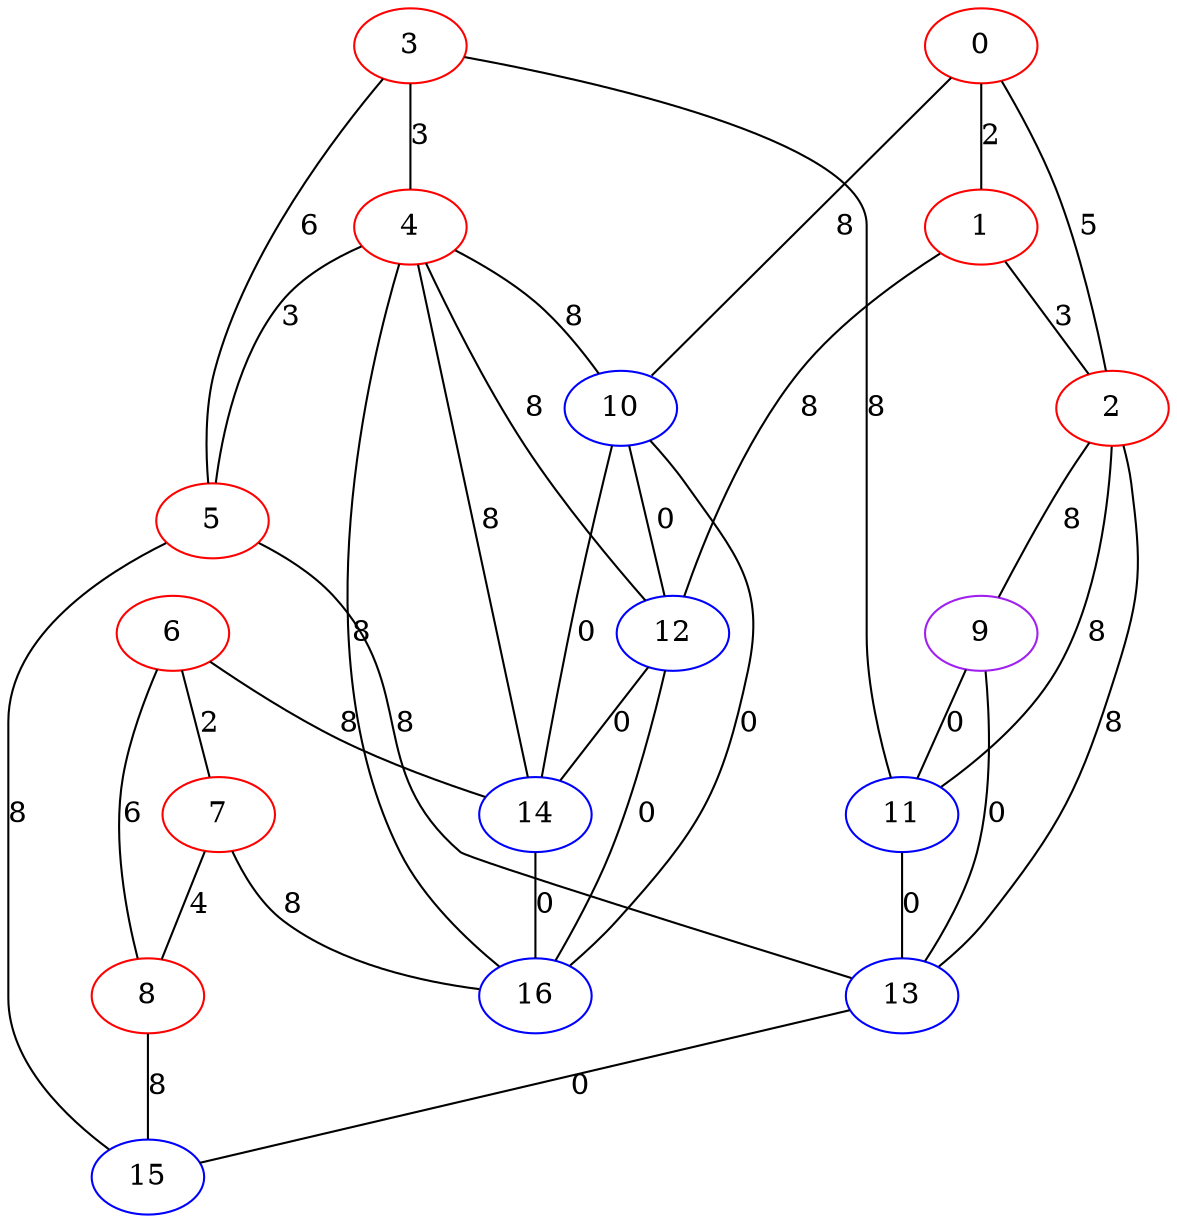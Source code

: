 graph "" {
0 [color=red, weight=1];
1 [color=red, weight=1];
2 [color=red, weight=1];
3 [color=red, weight=1];
4 [color=red, weight=1];
5 [color=red, weight=1];
6 [color=red, weight=1];
7 [color=red, weight=1];
8 [color=red, weight=1];
9 [color=purple, weight=4];
10 [color=blue, weight=3];
11 [color=blue, weight=3];
12 [color=blue, weight=3];
13 [color=blue, weight=3];
14 [color=blue, weight=3];
15 [color=blue, weight=3];
16 [color=blue, weight=3];
0 -- 1  [key=0, label=2];
0 -- 2  [key=0, label=5];
0 -- 10  [key=0, label=8];
1 -- 2  [key=0, label=3];
1 -- 12  [key=0, label=8];
2 -- 11  [key=0, label=8];
2 -- 13  [key=0, label=8];
2 -- 9  [key=0, label=8];
3 -- 11  [key=0, label=8];
3 -- 4  [key=0, label=3];
3 -- 5  [key=0, label=6];
4 -- 5  [key=0, label=3];
4 -- 10  [key=0, label=8];
4 -- 12  [key=0, label=8];
4 -- 14  [key=0, label=8];
4 -- 16  [key=0, label=8];
5 -- 13  [key=0, label=8];
5 -- 15  [key=0, label=8];
6 -- 8  [key=0, label=6];
6 -- 14  [key=0, label=8];
6 -- 7  [key=0, label=2];
7 -- 8  [key=0, label=4];
7 -- 16  [key=0, label=8];
8 -- 15  [key=0, label=8];
9 -- 11  [key=0, label=0];
9 -- 13  [key=0, label=0];
10 -- 16  [key=0, label=0];
10 -- 12  [key=0, label=0];
10 -- 14  [key=0, label=0];
11 -- 13  [key=0, label=0];
12 -- 16  [key=0, label=0];
12 -- 14  [key=0, label=0];
13 -- 15  [key=0, label=0];
14 -- 16  [key=0, label=0];
}

